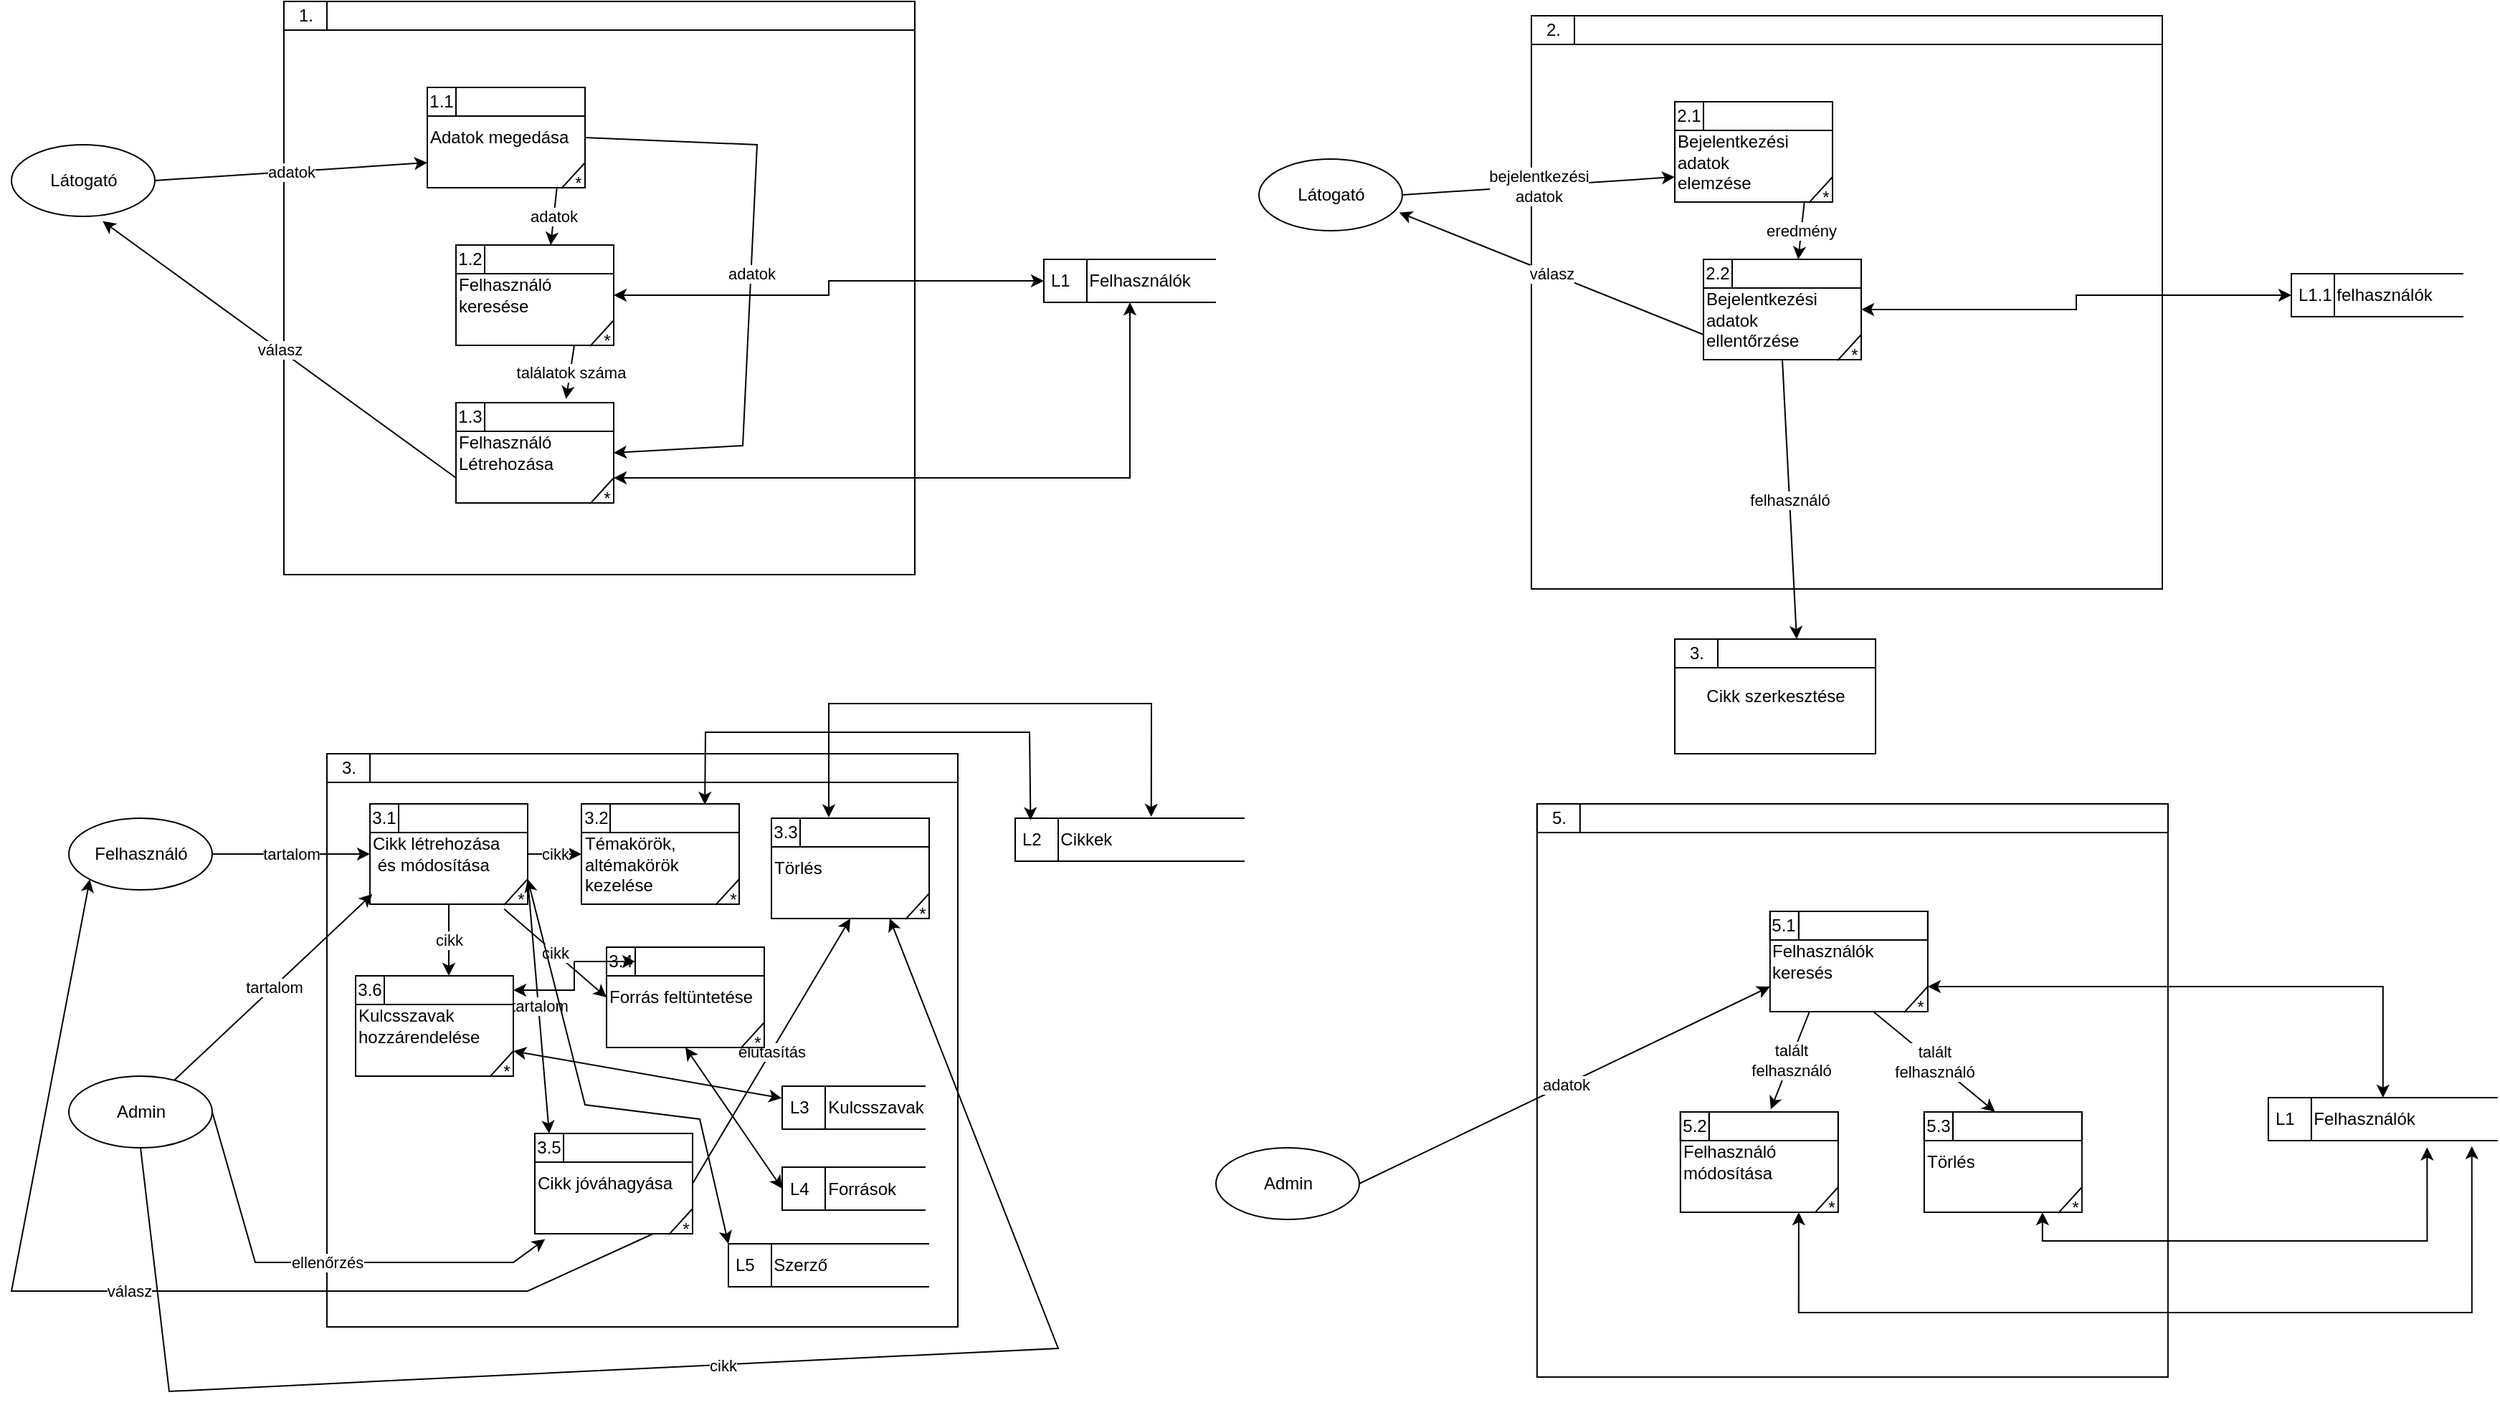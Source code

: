 <mxfile version="16.6.5" type="device"><diagram id="QvIJV4s3OUi4t8EYY81u" name="Page-1"><mxGraphModel dx="2595" dy="1203" grid="1" gridSize="10" guides="1" tooltips="1" connect="1" arrows="1" fold="1" page="1" pageScale="1" pageWidth="827" pageHeight="1169" math="0" shadow="0"><root><mxCell id="0"/><mxCell id="1" parent="0"/><mxCell id="l4qQaBtMWsfjOHZO5BI4-1" value="" style="group" vertex="1" connectable="0" parent="1"><mxGeometry x="210" y="60" width="440" height="400" as="geometry"/></mxCell><mxCell id="l4qQaBtMWsfjOHZO5BI4-2" value="" style="html=1;dashed=0;whitespace=wrap;rounded=0;sketch=0;strokeColor=#000000;align=left;" vertex="1" parent="l4qQaBtMWsfjOHZO5BI4-1"><mxGeometry width="440" height="400" as="geometry"/></mxCell><mxCell id="l4qQaBtMWsfjOHZO5BI4-3" value="1." style="text;html=1;resizable=0;autosize=1;align=center;verticalAlign=middle;points=[];fillColor=none;rounded=0;sketch=0;strokeColor=#000000;" vertex="1" parent="l4qQaBtMWsfjOHZO5BI4-1"><mxGeometry width="30" height="20" as="geometry"/></mxCell><mxCell id="l4qQaBtMWsfjOHZO5BI4-5" value="" style="rounded=0;whiteSpace=wrap;html=1;sketch=0;strokeColor=#000000;align=left;" vertex="1" parent="l4qQaBtMWsfjOHZO5BI4-1"><mxGeometry x="30" width="410" height="20" as="geometry"/></mxCell><mxCell id="l4qQaBtMWsfjOHZO5BI4-13" value="" style="group" vertex="1" connectable="0" parent="l4qQaBtMWsfjOHZO5BI4-1"><mxGeometry x="100" y="60" width="115" height="77" as="geometry"/></mxCell><mxCell id="l4qQaBtMWsfjOHZO5BI4-14" value="" style="whiteSpace=wrap;html=1;rounded=0;sketch=0;align=left;" vertex="1" parent="l4qQaBtMWsfjOHZO5BI4-13"><mxGeometry width="20" height="20" as="geometry"/></mxCell><mxCell id="l4qQaBtMWsfjOHZO5BI4-15" value="Adatok megedása" style="html=1;dashed=0;whitespace=wrap;rounded=0;sketch=0;align=left;" vertex="1" parent="l4qQaBtMWsfjOHZO5BI4-13"><mxGeometry width="110" height="70" as="geometry"/></mxCell><mxCell id="l4qQaBtMWsfjOHZO5BI4-16" value="1.1" style="text;html=1;fillColor=none;align=center;verticalAlign=middle;whiteSpace=wrap;rounded=0;sketch=0;strokeColor=#000000;" vertex="1" parent="l4qQaBtMWsfjOHZO5BI4-13"><mxGeometry width="20" height="20" as="geometry"/></mxCell><mxCell id="l4qQaBtMWsfjOHZO5BI4-17" value="&amp;nbsp; &amp;nbsp; &amp;nbsp; &amp;nbsp; &amp;nbsp; &amp;nbsp; &amp;nbsp; &amp;nbsp; &amp;nbsp; &amp;nbsp; &amp;nbsp;&amp;nbsp;" style="text;html=1;resizable=0;autosize=1;align=center;verticalAlign=middle;points=[];fillColor=none;rounded=0;sketch=0;strokeColor=#000000;" vertex="1" parent="l4qQaBtMWsfjOHZO5BI4-13"><mxGeometry x="20" width="90" height="20" as="geometry"/></mxCell><mxCell id="l4qQaBtMWsfjOHZO5BI4-18" value="" style="endArrow=none;html=1;entryX=1;entryY=0.75;entryDx=0;entryDy=0;exitX=0.85;exitY=1.008;exitDx=0;exitDy=0;exitPerimeter=0;rounded=0;" edge="1" parent="l4qQaBtMWsfjOHZO5BI4-13" source="l4qQaBtMWsfjOHZO5BI4-15" target="l4qQaBtMWsfjOHZO5BI4-15"><mxGeometry width="50" height="50" relative="1" as="geometry"><mxPoint x="-30" y="20" as="sourcePoint"/><mxPoint x="20" y="-30" as="targetPoint"/></mxGeometry></mxCell><mxCell id="l4qQaBtMWsfjOHZO5BI4-19" value="*" style="text;html=1;resizable=0;autosize=1;align=center;verticalAlign=middle;points=[];fillColor=none;strokeColor=none;rounded=0;sketch=0;" vertex="1" parent="l4qQaBtMWsfjOHZO5BI4-13"><mxGeometry x="95" y="57" width="20" height="20" as="geometry"/></mxCell><mxCell id="l4qQaBtMWsfjOHZO5BI4-28" value="" style="group" vertex="1" connectable="0" parent="l4qQaBtMWsfjOHZO5BI4-1"><mxGeometry x="120" y="280" width="115" height="77" as="geometry"/></mxCell><mxCell id="l4qQaBtMWsfjOHZO5BI4-29" value="" style="whiteSpace=wrap;html=1;rounded=0;sketch=0;align=left;" vertex="1" parent="l4qQaBtMWsfjOHZO5BI4-28"><mxGeometry width="20" height="20" as="geometry"/></mxCell><mxCell id="l4qQaBtMWsfjOHZO5BI4-30" value="Felhasználó&lt;br&gt;Létrehozása" style="html=1;dashed=0;whitespace=wrap;rounded=0;sketch=0;align=left;" vertex="1" parent="l4qQaBtMWsfjOHZO5BI4-28"><mxGeometry width="110" height="70" as="geometry"/></mxCell><mxCell id="l4qQaBtMWsfjOHZO5BI4-31" value="1.3" style="text;html=1;fillColor=none;align=center;verticalAlign=middle;whiteSpace=wrap;rounded=0;sketch=0;strokeColor=#000000;" vertex="1" parent="l4qQaBtMWsfjOHZO5BI4-28"><mxGeometry width="20" height="20" as="geometry"/></mxCell><mxCell id="l4qQaBtMWsfjOHZO5BI4-32" value="&amp;nbsp; &amp;nbsp; &amp;nbsp; &amp;nbsp; &amp;nbsp; &amp;nbsp; &amp;nbsp; &amp;nbsp; &amp;nbsp; &amp;nbsp; &amp;nbsp;&amp;nbsp;" style="text;html=1;resizable=0;autosize=1;align=center;verticalAlign=middle;points=[];fillColor=none;rounded=0;sketch=0;strokeColor=#000000;" vertex="1" parent="l4qQaBtMWsfjOHZO5BI4-28"><mxGeometry x="20" width="90" height="20" as="geometry"/></mxCell><mxCell id="l4qQaBtMWsfjOHZO5BI4-33" value="" style="endArrow=none;html=1;entryX=1;entryY=0.75;entryDx=0;entryDy=0;exitX=0.85;exitY=1.008;exitDx=0;exitDy=0;exitPerimeter=0;rounded=0;" edge="1" parent="l4qQaBtMWsfjOHZO5BI4-28" source="l4qQaBtMWsfjOHZO5BI4-30" target="l4qQaBtMWsfjOHZO5BI4-30"><mxGeometry width="50" height="50" relative="1" as="geometry"><mxPoint x="-30" y="20" as="sourcePoint"/><mxPoint x="20" y="-30" as="targetPoint"/></mxGeometry></mxCell><mxCell id="l4qQaBtMWsfjOHZO5BI4-34" value="*" style="text;html=1;resizable=0;autosize=1;align=center;verticalAlign=middle;points=[];fillColor=none;strokeColor=none;rounded=0;sketch=0;" vertex="1" parent="l4qQaBtMWsfjOHZO5BI4-28"><mxGeometry x="95" y="57" width="20" height="20" as="geometry"/></mxCell><mxCell id="l4qQaBtMWsfjOHZO5BI4-21" value="" style="group" vertex="1" connectable="0" parent="l4qQaBtMWsfjOHZO5BI4-1"><mxGeometry x="120" y="170" width="115" height="77" as="geometry"/></mxCell><mxCell id="l4qQaBtMWsfjOHZO5BI4-22" value="" style="whiteSpace=wrap;html=1;rounded=0;sketch=0;align=left;" vertex="1" parent="l4qQaBtMWsfjOHZO5BI4-21"><mxGeometry width="20" height="20" as="geometry"/></mxCell><mxCell id="l4qQaBtMWsfjOHZO5BI4-23" value="Felhasználó &lt;br&gt;keresése" style="html=1;dashed=0;whitespace=wrap;rounded=0;sketch=0;align=left;" vertex="1" parent="l4qQaBtMWsfjOHZO5BI4-21"><mxGeometry width="110" height="70" as="geometry"/></mxCell><mxCell id="l4qQaBtMWsfjOHZO5BI4-24" value="1.2" style="text;html=1;fillColor=none;align=center;verticalAlign=middle;whiteSpace=wrap;rounded=0;sketch=0;strokeColor=#000000;" vertex="1" parent="l4qQaBtMWsfjOHZO5BI4-21"><mxGeometry width="20" height="20" as="geometry"/></mxCell><mxCell id="l4qQaBtMWsfjOHZO5BI4-25" value="&amp;nbsp; &amp;nbsp; &amp;nbsp; &amp;nbsp; &amp;nbsp; &amp;nbsp; &amp;nbsp; &amp;nbsp; &amp;nbsp; &amp;nbsp; &amp;nbsp;&amp;nbsp;" style="text;html=1;resizable=0;autosize=1;align=center;verticalAlign=middle;points=[];fillColor=none;rounded=0;sketch=0;strokeColor=#000000;" vertex="1" parent="l4qQaBtMWsfjOHZO5BI4-21"><mxGeometry x="20" width="90" height="20" as="geometry"/></mxCell><mxCell id="l4qQaBtMWsfjOHZO5BI4-26" value="" style="endArrow=none;html=1;entryX=1;entryY=0.75;entryDx=0;entryDy=0;exitX=0.85;exitY=1.008;exitDx=0;exitDy=0;exitPerimeter=0;rounded=0;" edge="1" parent="l4qQaBtMWsfjOHZO5BI4-21" source="l4qQaBtMWsfjOHZO5BI4-23" target="l4qQaBtMWsfjOHZO5BI4-23"><mxGeometry width="50" height="50" relative="1" as="geometry"><mxPoint x="-30" y="20" as="sourcePoint"/><mxPoint x="20" y="-30" as="targetPoint"/></mxGeometry></mxCell><mxCell id="l4qQaBtMWsfjOHZO5BI4-27" value="*" style="text;html=1;resizable=0;autosize=1;align=center;verticalAlign=middle;points=[];fillColor=none;strokeColor=none;rounded=0;sketch=0;" vertex="1" parent="l4qQaBtMWsfjOHZO5BI4-21"><mxGeometry x="95" y="57" width="20" height="20" as="geometry"/></mxCell><mxCell id="l4qQaBtMWsfjOHZO5BI4-37" value="" style="endArrow=classic;html=1;rounded=0;exitX=0.822;exitY=0.991;exitDx=0;exitDy=0;exitPerimeter=0;" edge="1" parent="l4qQaBtMWsfjOHZO5BI4-1" source="l4qQaBtMWsfjOHZO5BI4-15" target="l4qQaBtMWsfjOHZO5BI4-25"><mxGeometry relative="1" as="geometry"><mxPoint x="150" y="180" as="sourcePoint"/><mxPoint x="250" y="180" as="targetPoint"/></mxGeometry></mxCell><mxCell id="l4qQaBtMWsfjOHZO5BI4-38" value="adatok" style="edgeLabel;resizable=0;html=1;align=center;verticalAlign=middle;" connectable="0" vertex="1" parent="l4qQaBtMWsfjOHZO5BI4-37"><mxGeometry relative="1" as="geometry"/></mxCell><mxCell id="l4qQaBtMWsfjOHZO5BI4-39" value="" style="endArrow=classic;html=1;rounded=0;entryX=0.631;entryY=-0.13;entryDx=0;entryDy=0;entryPerimeter=0;exitX=0.75;exitY=1;exitDx=0;exitDy=0;" edge="1" parent="l4qQaBtMWsfjOHZO5BI4-1" source="l4qQaBtMWsfjOHZO5BI4-23" target="l4qQaBtMWsfjOHZO5BI4-32"><mxGeometry relative="1" as="geometry"><mxPoint x="197" y="250" as="sourcePoint"/><mxPoint x="196.071" y="180" as="targetPoint"/></mxGeometry></mxCell><mxCell id="l4qQaBtMWsfjOHZO5BI4-40" value="találatok száma" style="edgeLabel;resizable=0;html=1;align=center;verticalAlign=middle;" connectable="0" vertex="1" parent="l4qQaBtMWsfjOHZO5BI4-39"><mxGeometry relative="1" as="geometry"/></mxCell><mxCell id="l4qQaBtMWsfjOHZO5BI4-41" value="" style="endArrow=classic;html=1;rounded=0;exitX=1;exitY=0.5;exitDx=0;exitDy=0;entryX=1;entryY=0.5;entryDx=0;entryDy=0;" edge="1" parent="l4qQaBtMWsfjOHZO5BI4-1" source="l4qQaBtMWsfjOHZO5BI4-15" target="l4qQaBtMWsfjOHZO5BI4-30"><mxGeometry relative="1" as="geometry"><mxPoint x="210.42" y="149.37" as="sourcePoint"/><mxPoint x="206.071" y="190" as="targetPoint"/><Array as="points"><mxPoint x="330" y="100"/><mxPoint x="320" y="310"/></Array></mxGeometry></mxCell><mxCell id="l4qQaBtMWsfjOHZO5BI4-42" value="adatok" style="edgeLabel;resizable=0;html=1;align=center;verticalAlign=middle;" connectable="0" vertex="1" parent="l4qQaBtMWsfjOHZO5BI4-41"><mxGeometry relative="1" as="geometry"/></mxCell><mxCell id="l4qQaBtMWsfjOHZO5BI4-45" value="Látogató" style="shape=ellipse;html=1;dashed=0;whitespace=wrap;perimeter=ellipsePerimeter;" vertex="1" parent="1"><mxGeometry x="20" y="160" width="100" height="50" as="geometry"/></mxCell><mxCell id="l4qQaBtMWsfjOHZO5BI4-46" value="" style="endArrow=classic;html=1;rounded=0;exitX=1;exitY=0.5;exitDx=0;exitDy=0;entryX=0;entryY=0.75;entryDx=0;entryDy=0;" edge="1" parent="1" source="l4qQaBtMWsfjOHZO5BI4-45" target="l4qQaBtMWsfjOHZO5BI4-15"><mxGeometry relative="1" as="geometry"><mxPoint x="360" y="240" as="sourcePoint"/><mxPoint x="460" y="240" as="targetPoint"/></mxGeometry></mxCell><mxCell id="l4qQaBtMWsfjOHZO5BI4-47" value="adatok" style="edgeLabel;resizable=0;html=1;align=center;verticalAlign=middle;" connectable="0" vertex="1" parent="l4qQaBtMWsfjOHZO5BI4-46"><mxGeometry relative="1" as="geometry"/></mxCell><mxCell id="l4qQaBtMWsfjOHZO5BI4-48" value="" style="endArrow=classic;html=1;rounded=0;exitX=0;exitY=0.75;exitDx=0;exitDy=0;entryX=0.636;entryY=1.068;entryDx=0;entryDy=0;entryPerimeter=0;" edge="1" parent="1" source="l4qQaBtMWsfjOHZO5BI4-30" target="l4qQaBtMWsfjOHZO5BI4-45"><mxGeometry relative="1" as="geometry"><mxPoint x="130" y="195" as="sourcePoint"/><mxPoint x="320" y="182.5" as="targetPoint"/></mxGeometry></mxCell><mxCell id="l4qQaBtMWsfjOHZO5BI4-49" value="válasz" style="edgeLabel;resizable=0;html=1;align=center;verticalAlign=middle;" connectable="0" vertex="1" parent="l4qQaBtMWsfjOHZO5BI4-48"><mxGeometry relative="1" as="geometry"/></mxCell><mxCell id="l4qQaBtMWsfjOHZO5BI4-50" value="L1&lt;span style=&quot;white-space: pre&quot;&gt;&#9;&lt;/span&gt;Felhasználók" style="html=1;dashed=0;whitespace=wrap;shape=mxgraph.dfd.dataStoreID;align=left;spacingLeft=3;points=[[0,0],[0.5,0],[1,0],[0,0.5],[1,0.5],[0,1],[0.5,1],[1,1]];" vertex="1" parent="1"><mxGeometry x="740" y="240" width="120" height="30" as="geometry"/></mxCell><mxCell id="l4qQaBtMWsfjOHZO5BI4-53" style="edgeStyle=orthogonalEdgeStyle;rounded=0;orthogonalLoop=1;jettySize=auto;html=1;exitX=1;exitY=0.5;exitDx=0;exitDy=0;entryX=0;entryY=0.5;entryDx=0;entryDy=0;startArrow=classic;startFill=1;" edge="1" parent="1" source="l4qQaBtMWsfjOHZO5BI4-23" target="l4qQaBtMWsfjOHZO5BI4-50"><mxGeometry relative="1" as="geometry"/></mxCell><mxCell id="l4qQaBtMWsfjOHZO5BI4-54" style="edgeStyle=orthogonalEdgeStyle;rounded=0;orthogonalLoop=1;jettySize=auto;html=1;exitX=1;exitY=0.75;exitDx=0;exitDy=0;entryX=0.5;entryY=1;entryDx=0;entryDy=0;startArrow=classic;startFill=1;" edge="1" parent="1" source="l4qQaBtMWsfjOHZO5BI4-30" target="l4qQaBtMWsfjOHZO5BI4-50"><mxGeometry relative="1" as="geometry"/></mxCell><mxCell id="l4qQaBtMWsfjOHZO5BI4-55" value="" style="group" vertex="1" connectable="0" parent="1"><mxGeometry x="1080" y="70" width="440" height="400" as="geometry"/></mxCell><mxCell id="l4qQaBtMWsfjOHZO5BI4-56" value="" style="html=1;dashed=0;whitespace=wrap;rounded=0;sketch=0;strokeColor=#000000;align=left;" vertex="1" parent="l4qQaBtMWsfjOHZO5BI4-55"><mxGeometry width="440" height="400" as="geometry"/></mxCell><mxCell id="l4qQaBtMWsfjOHZO5BI4-57" value="2." style="text;html=1;resizable=0;autosize=1;align=center;verticalAlign=middle;points=[];fillColor=none;rounded=0;sketch=0;strokeColor=#000000;" vertex="1" parent="l4qQaBtMWsfjOHZO5BI4-55"><mxGeometry width="30" height="20" as="geometry"/></mxCell><mxCell id="l4qQaBtMWsfjOHZO5BI4-58" value="" style="rounded=0;whiteSpace=wrap;html=1;sketch=0;strokeColor=#000000;align=left;" vertex="1" parent="l4qQaBtMWsfjOHZO5BI4-55"><mxGeometry x="30" width="410" height="20" as="geometry"/></mxCell><mxCell id="l4qQaBtMWsfjOHZO5BI4-59" value="" style="group" vertex="1" connectable="0" parent="l4qQaBtMWsfjOHZO5BI4-55"><mxGeometry x="100" y="60" width="115" height="77" as="geometry"/></mxCell><mxCell id="l4qQaBtMWsfjOHZO5BI4-60" value="" style="whiteSpace=wrap;html=1;rounded=0;sketch=0;align=left;" vertex="1" parent="l4qQaBtMWsfjOHZO5BI4-59"><mxGeometry width="20" height="20" as="geometry"/></mxCell><mxCell id="l4qQaBtMWsfjOHZO5BI4-61" value="&lt;br&gt;Bejelentkezési&lt;br&gt;adatok&lt;br&gt;elemzése" style="html=1;dashed=0;whitespace=wrap;rounded=0;sketch=0;align=left;" vertex="1" parent="l4qQaBtMWsfjOHZO5BI4-59"><mxGeometry width="110" height="70" as="geometry"/></mxCell><mxCell id="l4qQaBtMWsfjOHZO5BI4-62" value="2.1" style="text;html=1;fillColor=none;align=center;verticalAlign=middle;whiteSpace=wrap;rounded=0;sketch=0;strokeColor=#000000;" vertex="1" parent="l4qQaBtMWsfjOHZO5BI4-59"><mxGeometry width="20" height="20" as="geometry"/></mxCell><mxCell id="l4qQaBtMWsfjOHZO5BI4-63" value="&amp;nbsp; &amp;nbsp; &amp;nbsp; &amp;nbsp; &amp;nbsp; &amp;nbsp; &amp;nbsp; &amp;nbsp; &amp;nbsp; &amp;nbsp; &amp;nbsp;&amp;nbsp;" style="text;html=1;resizable=0;autosize=1;align=center;verticalAlign=middle;points=[];fillColor=none;rounded=0;sketch=0;strokeColor=#000000;" vertex="1" parent="l4qQaBtMWsfjOHZO5BI4-59"><mxGeometry x="20" width="90" height="20" as="geometry"/></mxCell><mxCell id="l4qQaBtMWsfjOHZO5BI4-64" value="" style="endArrow=none;html=1;entryX=1;entryY=0.75;entryDx=0;entryDy=0;exitX=0.85;exitY=1.008;exitDx=0;exitDy=0;exitPerimeter=0;rounded=0;" edge="1" parent="l4qQaBtMWsfjOHZO5BI4-59" source="l4qQaBtMWsfjOHZO5BI4-61" target="l4qQaBtMWsfjOHZO5BI4-61"><mxGeometry width="50" height="50" relative="1" as="geometry"><mxPoint x="-30" y="20" as="sourcePoint"/><mxPoint x="20" y="-30" as="targetPoint"/></mxGeometry></mxCell><mxCell id="l4qQaBtMWsfjOHZO5BI4-65" value="*" style="text;html=1;resizable=0;autosize=1;align=center;verticalAlign=middle;points=[];fillColor=none;strokeColor=none;rounded=0;sketch=0;" vertex="1" parent="l4qQaBtMWsfjOHZO5BI4-59"><mxGeometry x="95" y="57" width="20" height="20" as="geometry"/></mxCell><mxCell id="l4qQaBtMWsfjOHZO5BI4-73" value="" style="group" vertex="1" connectable="0" parent="l4qQaBtMWsfjOHZO5BI4-55"><mxGeometry x="120" y="170" width="115" height="77" as="geometry"/></mxCell><mxCell id="l4qQaBtMWsfjOHZO5BI4-74" value="" style="whiteSpace=wrap;html=1;rounded=0;sketch=0;align=left;" vertex="1" parent="l4qQaBtMWsfjOHZO5BI4-73"><mxGeometry width="20" height="20" as="geometry"/></mxCell><mxCell id="l4qQaBtMWsfjOHZO5BI4-75" value="&lt;br&gt;Bejelentkezési&lt;br&gt;adatok&lt;br&gt;ellentőrzése" style="html=1;dashed=0;whitespace=wrap;rounded=0;sketch=0;align=left;" vertex="1" parent="l4qQaBtMWsfjOHZO5BI4-73"><mxGeometry width="110" height="70" as="geometry"/></mxCell><mxCell id="l4qQaBtMWsfjOHZO5BI4-76" value="2.2" style="text;html=1;fillColor=none;align=center;verticalAlign=middle;whiteSpace=wrap;rounded=0;sketch=0;strokeColor=#000000;" vertex="1" parent="l4qQaBtMWsfjOHZO5BI4-73"><mxGeometry width="20" height="20" as="geometry"/></mxCell><mxCell id="l4qQaBtMWsfjOHZO5BI4-77" value="&amp;nbsp; &amp;nbsp; &amp;nbsp; &amp;nbsp; &amp;nbsp; &amp;nbsp; &amp;nbsp; &amp;nbsp; &amp;nbsp; &amp;nbsp; &amp;nbsp;&amp;nbsp;" style="text;html=1;resizable=0;autosize=1;align=center;verticalAlign=middle;points=[];fillColor=none;rounded=0;sketch=0;strokeColor=#000000;" vertex="1" parent="l4qQaBtMWsfjOHZO5BI4-73"><mxGeometry x="20" width="90" height="20" as="geometry"/></mxCell><mxCell id="l4qQaBtMWsfjOHZO5BI4-78" value="" style="endArrow=none;html=1;entryX=1;entryY=0.75;entryDx=0;entryDy=0;exitX=0.85;exitY=1.008;exitDx=0;exitDy=0;exitPerimeter=0;rounded=0;" edge="1" parent="l4qQaBtMWsfjOHZO5BI4-73" source="l4qQaBtMWsfjOHZO5BI4-75" target="l4qQaBtMWsfjOHZO5BI4-75"><mxGeometry width="50" height="50" relative="1" as="geometry"><mxPoint x="-30" y="20" as="sourcePoint"/><mxPoint x="20" y="-30" as="targetPoint"/></mxGeometry></mxCell><mxCell id="l4qQaBtMWsfjOHZO5BI4-79" value="*" style="text;html=1;resizable=0;autosize=1;align=center;verticalAlign=middle;points=[];fillColor=none;strokeColor=none;rounded=0;sketch=0;" vertex="1" parent="l4qQaBtMWsfjOHZO5BI4-73"><mxGeometry x="95" y="57" width="20" height="20" as="geometry"/></mxCell><mxCell id="l4qQaBtMWsfjOHZO5BI4-80" value="" style="endArrow=classic;html=1;rounded=0;exitX=0.822;exitY=0.991;exitDx=0;exitDy=0;exitPerimeter=0;" edge="1" parent="l4qQaBtMWsfjOHZO5BI4-55" source="l4qQaBtMWsfjOHZO5BI4-61" target="l4qQaBtMWsfjOHZO5BI4-77"><mxGeometry relative="1" as="geometry"><mxPoint x="150" y="180" as="sourcePoint"/><mxPoint x="250" y="180" as="targetPoint"/></mxGeometry></mxCell><mxCell id="l4qQaBtMWsfjOHZO5BI4-81" value="eredmény" style="edgeLabel;resizable=0;html=1;align=center;verticalAlign=middle;" connectable="0" vertex="1" parent="l4qQaBtMWsfjOHZO5BI4-80"><mxGeometry relative="1" as="geometry"/></mxCell><mxCell id="l4qQaBtMWsfjOHZO5BI4-86" value="Látogató" style="shape=ellipse;html=1;dashed=0;whitespace=wrap;perimeter=ellipsePerimeter;" vertex="1" parent="1"><mxGeometry x="890" y="170" width="100" height="50" as="geometry"/></mxCell><mxCell id="l4qQaBtMWsfjOHZO5BI4-87" value="" style="endArrow=classic;html=1;rounded=0;exitX=1;exitY=0.5;exitDx=0;exitDy=0;entryX=0;entryY=0.75;entryDx=0;entryDy=0;" edge="1" parent="1" source="l4qQaBtMWsfjOHZO5BI4-86" target="l4qQaBtMWsfjOHZO5BI4-61"><mxGeometry relative="1" as="geometry"><mxPoint x="1230" y="250" as="sourcePoint"/><mxPoint x="1330" y="250" as="targetPoint"/></mxGeometry></mxCell><mxCell id="l4qQaBtMWsfjOHZO5BI4-88" value="bejelentkezési &lt;br&gt;adatok" style="edgeLabel;resizable=0;html=1;align=center;verticalAlign=middle;" connectable="0" vertex="1" parent="l4qQaBtMWsfjOHZO5BI4-87"><mxGeometry relative="1" as="geometry"/></mxCell><mxCell id="l4qQaBtMWsfjOHZO5BI4-91" value="L1.1&lt;span style=&quot;white-space: pre&quot;&gt;&#9;&lt;/span&gt;felhasználók" style="html=1;dashed=0;whitespace=wrap;shape=mxgraph.dfd.dataStoreID;align=left;spacingLeft=3;points=[[0,0],[0.5,0],[1,0],[0,0.5],[1,0.5],[0,1],[0.5,1],[1,1]];" vertex="1" parent="1"><mxGeometry x="1610" y="250" width="120" height="30" as="geometry"/></mxCell><mxCell id="l4qQaBtMWsfjOHZO5BI4-92" style="edgeStyle=orthogonalEdgeStyle;rounded=0;orthogonalLoop=1;jettySize=auto;html=1;exitX=1;exitY=0.5;exitDx=0;exitDy=0;entryX=0;entryY=0.5;entryDx=0;entryDy=0;startArrow=classic;startFill=1;" edge="1" parent="1" source="l4qQaBtMWsfjOHZO5BI4-75" target="l4qQaBtMWsfjOHZO5BI4-91"><mxGeometry relative="1" as="geometry"/></mxCell><mxCell id="l4qQaBtMWsfjOHZO5BI4-94" value="" style="endArrow=none;html=1;rounded=0;exitX=0.978;exitY=0.746;exitDx=0;exitDy=0;entryX=0;entryY=0.75;entryDx=0;entryDy=0;exitPerimeter=0;startArrow=classic;startFill=1;endFill=0;" edge="1" parent="1" source="l4qQaBtMWsfjOHZO5BI4-86" target="l4qQaBtMWsfjOHZO5BI4-75"><mxGeometry relative="1" as="geometry"><mxPoint x="1000" y="205" as="sourcePoint"/><mxPoint x="1190" y="192.5" as="targetPoint"/></mxGeometry></mxCell><mxCell id="l4qQaBtMWsfjOHZO5BI4-95" value="válasz" style="edgeLabel;resizable=0;html=1;align=center;verticalAlign=middle;" connectable="0" vertex="1" parent="l4qQaBtMWsfjOHZO5BI4-94"><mxGeometry relative="1" as="geometry"/></mxCell><mxCell id="l4qQaBtMWsfjOHZO5BI4-98" value="" style="group" vertex="1" connectable="0" parent="1"><mxGeometry x="1180" y="505" width="140" height="80" as="geometry"/></mxCell><mxCell id="l4qQaBtMWsfjOHZO5BI4-99" value="" style="html=1;dashed=0;whitespace=wrap;rounded=0;sketch=0;strokeColor=#000000;align=left;" vertex="1" parent="l4qQaBtMWsfjOHZO5BI4-98"><mxGeometry width="140" height="80" as="geometry"/></mxCell><mxCell id="l4qQaBtMWsfjOHZO5BI4-100" value="3." style="text;html=1;resizable=0;autosize=1;align=center;verticalAlign=middle;points=[];fillColor=none;rounded=0;sketch=0;strokeColor=#000000;" vertex="1" parent="l4qQaBtMWsfjOHZO5BI4-98"><mxGeometry width="30" height="20" as="geometry"/></mxCell><mxCell id="l4qQaBtMWsfjOHZO5BI4-101" value="Cikk szerkesztése" style="text;html=1;resizable=0;autosize=1;align=center;verticalAlign=middle;points=[];fillColor=none;strokeColor=none;rounded=0;sketch=0;" vertex="1" parent="l4qQaBtMWsfjOHZO5BI4-98"><mxGeometry x="15" y="30" width="110" height="20" as="geometry"/></mxCell><mxCell id="l4qQaBtMWsfjOHZO5BI4-102" value="" style="rounded=0;whiteSpace=wrap;html=1;sketch=0;strokeColor=#000000;align=left;" vertex="1" parent="l4qQaBtMWsfjOHZO5BI4-98"><mxGeometry x="30.0" width="110" height="20" as="geometry"/></mxCell><mxCell id="l4qQaBtMWsfjOHZO5BI4-103" value="" style="endArrow=classic;html=1;rounded=0;exitX=0.5;exitY=1;exitDx=0;exitDy=0;entryX=0.5;entryY=0;entryDx=0;entryDy=0;" edge="1" parent="1" source="l4qQaBtMWsfjOHZO5BI4-75" target="l4qQaBtMWsfjOHZO5BI4-102"><mxGeometry relative="1" as="geometry"><mxPoint x="1290" y="410" as="sourcePoint"/><mxPoint x="1390" y="410" as="targetPoint"/></mxGeometry></mxCell><mxCell id="l4qQaBtMWsfjOHZO5BI4-104" value="felhasználó" style="edgeLabel;resizable=0;html=1;align=center;verticalAlign=middle;" connectable="0" vertex="1" parent="l4qQaBtMWsfjOHZO5BI4-103"><mxGeometry relative="1" as="geometry"/></mxCell><mxCell id="l4qQaBtMWsfjOHZO5BI4-110" value="" style="group" vertex="1" connectable="0" parent="1"><mxGeometry x="240" y="585" width="440" height="400" as="geometry"/></mxCell><mxCell id="l4qQaBtMWsfjOHZO5BI4-111" value="" style="html=1;dashed=0;whitespace=wrap;rounded=0;sketch=0;strokeColor=#000000;align=left;" vertex="1" parent="l4qQaBtMWsfjOHZO5BI4-110"><mxGeometry width="440" height="400" as="geometry"/></mxCell><mxCell id="l4qQaBtMWsfjOHZO5BI4-112" value="3." style="text;html=1;resizable=0;autosize=1;align=center;verticalAlign=middle;points=[];fillColor=none;rounded=0;sketch=0;strokeColor=#000000;" vertex="1" parent="l4qQaBtMWsfjOHZO5BI4-110"><mxGeometry width="30" height="20" as="geometry"/></mxCell><mxCell id="l4qQaBtMWsfjOHZO5BI4-113" value="" style="rounded=0;whiteSpace=wrap;html=1;sketch=0;strokeColor=#000000;align=left;" vertex="1" parent="l4qQaBtMWsfjOHZO5BI4-110"><mxGeometry x="30" width="410" height="20" as="geometry"/></mxCell><mxCell id="l4qQaBtMWsfjOHZO5BI4-114" value="" style="group" vertex="1" connectable="0" parent="l4qQaBtMWsfjOHZO5BI4-110"><mxGeometry x="30" y="35" width="115" height="77" as="geometry"/></mxCell><mxCell id="l4qQaBtMWsfjOHZO5BI4-115" value="" style="whiteSpace=wrap;html=1;rounded=0;sketch=0;align=left;" vertex="1" parent="l4qQaBtMWsfjOHZO5BI4-114"><mxGeometry width="20" height="20" as="geometry"/></mxCell><mxCell id="l4qQaBtMWsfjOHZO5BI4-116" value="Cikk létrehozása&lt;br&gt;&amp;nbsp;és módosítása" style="html=1;dashed=0;whitespace=wrap;rounded=0;sketch=0;align=left;" vertex="1" parent="l4qQaBtMWsfjOHZO5BI4-114"><mxGeometry width="110" height="70" as="geometry"/></mxCell><mxCell id="l4qQaBtMWsfjOHZO5BI4-117" value="3.1" style="text;html=1;fillColor=none;align=center;verticalAlign=middle;whiteSpace=wrap;rounded=0;sketch=0;strokeColor=#000000;" vertex="1" parent="l4qQaBtMWsfjOHZO5BI4-114"><mxGeometry width="20" height="20" as="geometry"/></mxCell><mxCell id="l4qQaBtMWsfjOHZO5BI4-118" value="&amp;nbsp; &amp;nbsp; &amp;nbsp; &amp;nbsp; &amp;nbsp; &amp;nbsp; &amp;nbsp; &amp;nbsp; &amp;nbsp; &amp;nbsp; &amp;nbsp;&amp;nbsp;" style="text;html=1;resizable=0;autosize=1;align=center;verticalAlign=middle;points=[];fillColor=none;rounded=0;sketch=0;strokeColor=#000000;" vertex="1" parent="l4qQaBtMWsfjOHZO5BI4-114"><mxGeometry x="20" width="90" height="20" as="geometry"/></mxCell><mxCell id="l4qQaBtMWsfjOHZO5BI4-119" value="" style="endArrow=none;html=1;entryX=1;entryY=0.75;entryDx=0;entryDy=0;exitX=0.85;exitY=1.008;exitDx=0;exitDy=0;exitPerimeter=0;rounded=0;" edge="1" parent="l4qQaBtMWsfjOHZO5BI4-114" source="l4qQaBtMWsfjOHZO5BI4-116" target="l4qQaBtMWsfjOHZO5BI4-116"><mxGeometry width="50" height="50" relative="1" as="geometry"><mxPoint x="-30" y="20" as="sourcePoint"/><mxPoint x="20" y="-30" as="targetPoint"/></mxGeometry></mxCell><mxCell id="l4qQaBtMWsfjOHZO5BI4-120" value="*" style="text;html=1;resizable=0;autosize=1;align=center;verticalAlign=middle;points=[];fillColor=none;strokeColor=none;rounded=0;sketch=0;" vertex="1" parent="l4qQaBtMWsfjOHZO5BI4-114"><mxGeometry x="95" y="57" width="20" height="20" as="geometry"/></mxCell><mxCell id="l4qQaBtMWsfjOHZO5BI4-170" value="" style="group" vertex="1" connectable="0" parent="l4qQaBtMWsfjOHZO5BI4-110"><mxGeometry x="145" y="265" width="115" height="77" as="geometry"/></mxCell><mxCell id="l4qQaBtMWsfjOHZO5BI4-171" value="" style="whiteSpace=wrap;html=1;rounded=0;sketch=0;align=left;" vertex="1" parent="l4qQaBtMWsfjOHZO5BI4-170"><mxGeometry width="20" height="20" as="geometry"/></mxCell><mxCell id="l4qQaBtMWsfjOHZO5BI4-172" value="Cikk jóváhagyása" style="html=1;dashed=0;whitespace=wrap;rounded=0;sketch=0;align=left;" vertex="1" parent="l4qQaBtMWsfjOHZO5BI4-170"><mxGeometry width="110" height="70" as="geometry"/></mxCell><mxCell id="l4qQaBtMWsfjOHZO5BI4-173" value="3.5" style="text;html=1;fillColor=none;align=center;verticalAlign=middle;whiteSpace=wrap;rounded=0;sketch=0;strokeColor=#000000;" vertex="1" parent="l4qQaBtMWsfjOHZO5BI4-170"><mxGeometry width="20" height="20" as="geometry"/></mxCell><mxCell id="l4qQaBtMWsfjOHZO5BI4-174" value="&amp;nbsp; &amp;nbsp; &amp;nbsp; &amp;nbsp; &amp;nbsp; &amp;nbsp; &amp;nbsp; &amp;nbsp; &amp;nbsp; &amp;nbsp; &amp;nbsp;&amp;nbsp;" style="text;html=1;resizable=0;autosize=1;align=center;verticalAlign=middle;points=[];fillColor=none;rounded=0;sketch=0;strokeColor=#000000;" vertex="1" parent="l4qQaBtMWsfjOHZO5BI4-170"><mxGeometry x="20" width="90" height="20" as="geometry"/></mxCell><mxCell id="l4qQaBtMWsfjOHZO5BI4-175" value="" style="endArrow=none;html=1;entryX=1;entryY=0.75;entryDx=0;entryDy=0;exitX=0.85;exitY=1.008;exitDx=0;exitDy=0;exitPerimeter=0;rounded=0;" edge="1" parent="l4qQaBtMWsfjOHZO5BI4-170" source="l4qQaBtMWsfjOHZO5BI4-172" target="l4qQaBtMWsfjOHZO5BI4-172"><mxGeometry width="50" height="50" relative="1" as="geometry"><mxPoint x="-30" y="20" as="sourcePoint"/><mxPoint x="20" y="-30" as="targetPoint"/></mxGeometry></mxCell><mxCell id="l4qQaBtMWsfjOHZO5BI4-176" value="*" style="text;html=1;resizable=0;autosize=1;align=center;verticalAlign=middle;points=[];fillColor=none;strokeColor=none;rounded=0;sketch=0;" vertex="1" parent="l4qQaBtMWsfjOHZO5BI4-170"><mxGeometry x="95" y="57" width="20" height="20" as="geometry"/></mxCell><mxCell id="l4qQaBtMWsfjOHZO5BI4-187" value="L3&lt;span style=&quot;white-space: pre&quot;&gt;&#9;&lt;/span&gt;Kulcsszavak" style="html=1;dashed=0;whitespace=wrap;shape=mxgraph.dfd.dataStoreID;align=left;spacingLeft=3;points=[[0,0],[0.5,0],[1,0],[0,0.5],[1,0.5],[0,1],[0.5,1],[1,1]];" vertex="1" parent="l4qQaBtMWsfjOHZO5BI4-110"><mxGeometry x="317.5" y="232" width="100" height="30" as="geometry"/></mxCell><mxCell id="l4qQaBtMWsfjOHZO5BI4-188" value="L4&lt;span style=&quot;white-space: pre&quot;&gt;&#9;&lt;/span&gt;Források" style="html=1;dashed=0;whitespace=wrap;shape=mxgraph.dfd.dataStoreID;align=left;spacingLeft=3;points=[[0,0],[0.5,0],[1,0],[0,0.5],[1,0.5],[0,1],[0.5,1],[1,1]];" vertex="1" parent="l4qQaBtMWsfjOHZO5BI4-110"><mxGeometry x="317.5" y="288.5" width="100" height="30" as="geometry"/></mxCell><mxCell id="l4qQaBtMWsfjOHZO5BI4-205" value="" style="endArrow=classic;html=1;rounded=0;entryX=0.5;entryY=0;entryDx=0;entryDy=0;exitX=1;exitY=0.75;exitDx=0;exitDy=0;" edge="1" parent="l4qQaBtMWsfjOHZO5BI4-110" source="l4qQaBtMWsfjOHZO5BI4-116" target="l4qQaBtMWsfjOHZO5BI4-173"><mxGeometry relative="1" as="geometry"><mxPoint x="-96.599" y="237.907" as="sourcePoint"/><mxPoint x="41.65" y="108" as="targetPoint"/></mxGeometry></mxCell><mxCell id="l4qQaBtMWsfjOHZO5BI4-206" value="tartalom" style="edgeLabel;resizable=0;html=1;align=center;verticalAlign=middle;" connectable="0" vertex="1" parent="l4qQaBtMWsfjOHZO5BI4-205"><mxGeometry relative="1" as="geometry"/></mxCell><mxCell id="l4qQaBtMWsfjOHZO5BI4-177" value="" style="group;rotation=90;" vertex="1" connectable="0" parent="l4qQaBtMWsfjOHZO5BI4-110"><mxGeometry x="20" y="155" width="115" height="77" as="geometry"/></mxCell><mxCell id="l4qQaBtMWsfjOHZO5BI4-178" value="" style="whiteSpace=wrap;html=1;rounded=0;sketch=0;align=left;" vertex="1" parent="l4qQaBtMWsfjOHZO5BI4-177"><mxGeometry width="20" height="20" as="geometry"/></mxCell><mxCell id="l4qQaBtMWsfjOHZO5BI4-179" value="Kulcsszavak&lt;br&gt;hozzárendelése" style="html=1;dashed=0;whitespace=wrap;rounded=0;sketch=0;align=left;" vertex="1" parent="l4qQaBtMWsfjOHZO5BI4-177"><mxGeometry width="110" height="70" as="geometry"/></mxCell><mxCell id="l4qQaBtMWsfjOHZO5BI4-180" value="3.6" style="text;html=1;fillColor=none;align=center;verticalAlign=middle;whiteSpace=wrap;rounded=0;sketch=0;strokeColor=#000000;" vertex="1" parent="l4qQaBtMWsfjOHZO5BI4-177"><mxGeometry width="20" height="20" as="geometry"/></mxCell><mxCell id="l4qQaBtMWsfjOHZO5BI4-181" value="&amp;nbsp; &amp;nbsp; &amp;nbsp; &amp;nbsp; &amp;nbsp; &amp;nbsp; &amp;nbsp; &amp;nbsp; &amp;nbsp; &amp;nbsp; &amp;nbsp;&amp;nbsp;" style="text;html=1;resizable=0;autosize=1;align=center;verticalAlign=middle;points=[];fillColor=none;rounded=0;sketch=0;strokeColor=#000000;" vertex="1" parent="l4qQaBtMWsfjOHZO5BI4-177"><mxGeometry x="20" width="90" height="20" as="geometry"/></mxCell><mxCell id="l4qQaBtMWsfjOHZO5BI4-182" value="" style="endArrow=none;html=1;entryX=1;entryY=0.75;entryDx=0;entryDy=0;exitX=0.85;exitY=1.008;exitDx=0;exitDy=0;exitPerimeter=0;rounded=0;" edge="1" parent="l4qQaBtMWsfjOHZO5BI4-177" source="l4qQaBtMWsfjOHZO5BI4-179" target="l4qQaBtMWsfjOHZO5BI4-179"><mxGeometry width="50" height="50" relative="1" as="geometry"><mxPoint x="-30" y="20" as="sourcePoint"/><mxPoint x="20" y="-30" as="targetPoint"/></mxGeometry></mxCell><mxCell id="l4qQaBtMWsfjOHZO5BI4-183" value="*" style="text;html=1;resizable=0;autosize=1;align=center;verticalAlign=middle;points=[];fillColor=none;strokeColor=none;rounded=0;sketch=0;" vertex="1" parent="l4qQaBtMWsfjOHZO5BI4-177"><mxGeometry x="95" y="57" width="20" height="20" as="geometry"/></mxCell><mxCell id="l4qQaBtMWsfjOHZO5BI4-210" value="" style="endArrow=classic;html=1;rounded=0;exitX=0.5;exitY=1;exitDx=0;exitDy=0;" edge="1" parent="l4qQaBtMWsfjOHZO5BI4-110" source="l4qQaBtMWsfjOHZO5BI4-116" target="l4qQaBtMWsfjOHZO5BI4-181"><mxGeometry relative="1" as="geometry"><mxPoint x="150" y="97.5" as="sourcePoint"/><mxPoint x="194" y="275" as="targetPoint"/></mxGeometry></mxCell><mxCell id="l4qQaBtMWsfjOHZO5BI4-211" value="cikk" style="edgeLabel;resizable=0;html=1;align=center;verticalAlign=middle;" connectable="0" vertex="1" parent="l4qQaBtMWsfjOHZO5BI4-210"><mxGeometry relative="1" as="geometry"/></mxCell><mxCell id="l4qQaBtMWsfjOHZO5BI4-212" value="" style="endArrow=classic;html=1;rounded=0;entryX=0.5;entryY=1;entryDx=0;entryDy=0;exitX=1;exitY=0.5;exitDx=0;exitDy=0;" edge="1" parent="l4qQaBtMWsfjOHZO5BI4-110" source="l4qQaBtMWsfjOHZO5BI4-172" target="l4qQaBtMWsfjOHZO5BI4-158"><mxGeometry relative="1" as="geometry"><mxPoint x="160" y="107.5" as="sourcePoint"/><mxPoint x="204" y="285" as="targetPoint"/></mxGeometry></mxCell><mxCell id="l4qQaBtMWsfjOHZO5BI4-213" value="elutasítás" style="edgeLabel;resizable=0;html=1;align=center;verticalAlign=middle;" connectable="0" vertex="1" parent="l4qQaBtMWsfjOHZO5BI4-212"><mxGeometry relative="1" as="geometry"/></mxCell><mxCell id="l4qQaBtMWsfjOHZO5BI4-163" value="" style="group" vertex="1" connectable="0" parent="l4qQaBtMWsfjOHZO5BI4-110"><mxGeometry x="195" y="135" width="115" height="77" as="geometry"/></mxCell><mxCell id="l4qQaBtMWsfjOHZO5BI4-164" value="" style="whiteSpace=wrap;html=1;rounded=0;sketch=0;align=left;" vertex="1" parent="l4qQaBtMWsfjOHZO5BI4-163"><mxGeometry width="20" height="20" as="geometry"/></mxCell><mxCell id="l4qQaBtMWsfjOHZO5BI4-165" value="Forrás feltüntetése" style="html=1;dashed=0;whitespace=wrap;rounded=0;sketch=0;align=left;" vertex="1" parent="l4qQaBtMWsfjOHZO5BI4-163"><mxGeometry width="110" height="70" as="geometry"/></mxCell><mxCell id="l4qQaBtMWsfjOHZO5BI4-166" value="3.4" style="text;html=1;fillColor=none;align=center;verticalAlign=middle;whiteSpace=wrap;rounded=0;sketch=0;strokeColor=#000000;" vertex="1" parent="l4qQaBtMWsfjOHZO5BI4-163"><mxGeometry width="20" height="20" as="geometry"/></mxCell><mxCell id="l4qQaBtMWsfjOHZO5BI4-167" value="&amp;nbsp; &amp;nbsp; &amp;nbsp; &amp;nbsp; &amp;nbsp; &amp;nbsp; &amp;nbsp; &amp;nbsp; &amp;nbsp; &amp;nbsp; &amp;nbsp;&amp;nbsp;" style="text;html=1;resizable=0;autosize=1;align=center;verticalAlign=middle;points=[];fillColor=none;rounded=0;sketch=0;strokeColor=#000000;" vertex="1" parent="l4qQaBtMWsfjOHZO5BI4-163"><mxGeometry x="20" width="90" height="20" as="geometry"/></mxCell><mxCell id="l4qQaBtMWsfjOHZO5BI4-168" value="" style="endArrow=none;html=1;entryX=1;entryY=0.75;entryDx=0;entryDy=0;exitX=0.85;exitY=1.008;exitDx=0;exitDy=0;exitPerimeter=0;rounded=0;" edge="1" parent="l4qQaBtMWsfjOHZO5BI4-163" source="l4qQaBtMWsfjOHZO5BI4-165" target="l4qQaBtMWsfjOHZO5BI4-165"><mxGeometry width="50" height="50" relative="1" as="geometry"><mxPoint x="-30" y="20" as="sourcePoint"/><mxPoint x="20" y="-30" as="targetPoint"/></mxGeometry></mxCell><mxCell id="l4qQaBtMWsfjOHZO5BI4-169" value="*" style="text;html=1;resizable=0;autosize=1;align=center;verticalAlign=middle;points=[];fillColor=none;strokeColor=none;rounded=0;sketch=0;" vertex="1" parent="l4qQaBtMWsfjOHZO5BI4-163"><mxGeometry x="95" y="57" width="20" height="20" as="geometry"/></mxCell><mxCell id="l4qQaBtMWsfjOHZO5BI4-216" value="" style="endArrow=classic;html=1;rounded=0;exitX=1;exitY=0.5;exitDx=0;exitDy=0;entryX=0;entryY=0.5;entryDx=0;entryDy=0;" edge="1" parent="l4qQaBtMWsfjOHZO5BI4-110" source="l4qQaBtMWsfjOHZO5BI4-116" target="l4qQaBtMWsfjOHZO5BI4-150"><mxGeometry relative="1" as="geometry"><mxPoint x="240" y="265" as="sourcePoint"/><mxPoint x="340" y="265" as="targetPoint"/></mxGeometry></mxCell><mxCell id="l4qQaBtMWsfjOHZO5BI4-217" value="cikk" style="edgeLabel;resizable=0;html=1;align=center;verticalAlign=middle;" connectable="0" vertex="1" parent="l4qQaBtMWsfjOHZO5BI4-216"><mxGeometry relative="1" as="geometry"/></mxCell><mxCell id="l4qQaBtMWsfjOHZO5BI4-148" value="" style="group" vertex="1" connectable="0" parent="l4qQaBtMWsfjOHZO5BI4-110"><mxGeometry x="177.5" y="35" width="115" height="77" as="geometry"/></mxCell><mxCell id="l4qQaBtMWsfjOHZO5BI4-149" value="" style="whiteSpace=wrap;html=1;rounded=0;sketch=0;align=left;" vertex="1" parent="l4qQaBtMWsfjOHZO5BI4-148"><mxGeometry width="20" height="20" as="geometry"/></mxCell><mxCell id="l4qQaBtMWsfjOHZO5BI4-150" value="&lt;br&gt;Témakörök,&lt;br&gt;altémakörök&lt;br&gt;kezelése" style="html=1;dashed=0;whitespace=wrap;rounded=0;sketch=0;align=left;" vertex="1" parent="l4qQaBtMWsfjOHZO5BI4-148"><mxGeometry width="110" height="70" as="geometry"/></mxCell><mxCell id="l4qQaBtMWsfjOHZO5BI4-151" value="3.2" style="text;html=1;fillColor=none;align=center;verticalAlign=middle;whiteSpace=wrap;rounded=0;sketch=0;strokeColor=#000000;" vertex="1" parent="l4qQaBtMWsfjOHZO5BI4-148"><mxGeometry width="20" height="20" as="geometry"/></mxCell><mxCell id="l4qQaBtMWsfjOHZO5BI4-152" value="&amp;nbsp; &amp;nbsp; &amp;nbsp; &amp;nbsp; &amp;nbsp; &amp;nbsp; &amp;nbsp; &amp;nbsp; &amp;nbsp; &amp;nbsp; &amp;nbsp;&amp;nbsp;" style="text;html=1;resizable=0;autosize=1;align=center;verticalAlign=middle;points=[];fillColor=none;rounded=0;sketch=0;strokeColor=#000000;" vertex="1" parent="l4qQaBtMWsfjOHZO5BI4-148"><mxGeometry x="20" width="90" height="20" as="geometry"/></mxCell><mxCell id="l4qQaBtMWsfjOHZO5BI4-153" value="" style="endArrow=none;html=1;entryX=1;entryY=0.75;entryDx=0;entryDy=0;exitX=0.85;exitY=1.008;exitDx=0;exitDy=0;exitPerimeter=0;rounded=0;" edge="1" parent="l4qQaBtMWsfjOHZO5BI4-148" source="l4qQaBtMWsfjOHZO5BI4-150" target="l4qQaBtMWsfjOHZO5BI4-150"><mxGeometry width="50" height="50" relative="1" as="geometry"><mxPoint x="-30" y="20" as="sourcePoint"/><mxPoint x="20" y="-30" as="targetPoint"/></mxGeometry></mxCell><mxCell id="l4qQaBtMWsfjOHZO5BI4-154" value="*" style="text;html=1;resizable=0;autosize=1;align=center;verticalAlign=middle;points=[];fillColor=none;strokeColor=none;rounded=0;sketch=0;" vertex="1" parent="l4qQaBtMWsfjOHZO5BI4-148"><mxGeometry x="95" y="57" width="20" height="20" as="geometry"/></mxCell><mxCell id="l4qQaBtMWsfjOHZO5BI4-218" value="" style="endArrow=classic;html=1;rounded=0;entryX=0;entryY=0.5;entryDx=0;entryDy=0;exitX=-0.07;exitY=0.82;exitDx=0;exitDy=0;exitPerimeter=0;" edge="1" parent="l4qQaBtMWsfjOHZO5BI4-110" source="l4qQaBtMWsfjOHZO5BI4-120" target="l4qQaBtMWsfjOHZO5BI4-165"><mxGeometry relative="1" as="geometry"><mxPoint x="95" y="115" as="sourcePoint"/><mxPoint x="95" y="165" as="targetPoint"/></mxGeometry></mxCell><mxCell id="l4qQaBtMWsfjOHZO5BI4-219" value="cikk" style="edgeLabel;resizable=0;html=1;align=center;verticalAlign=middle;" connectable="0" vertex="1" parent="l4qQaBtMWsfjOHZO5BI4-218"><mxGeometry relative="1" as="geometry"/></mxCell><mxCell id="l4qQaBtMWsfjOHZO5BI4-220" value="" style="endArrow=classic;html=1;rounded=0;exitX=0.5;exitY=1;exitDx=0;exitDy=0;entryX=0;entryY=0.5;entryDx=0;entryDy=0;startArrow=classic;startFill=1;" edge="1" parent="l4qQaBtMWsfjOHZO5BI4-110" source="l4qQaBtMWsfjOHZO5BI4-165" target="l4qQaBtMWsfjOHZO5BI4-188"><mxGeometry relative="1" as="geometry"><mxPoint x="240" y="265" as="sourcePoint"/><mxPoint x="340" y="265" as="targetPoint"/></mxGeometry></mxCell><mxCell id="l4qQaBtMWsfjOHZO5BI4-222" value="" style="endArrow=classic;html=1;rounded=0;exitX=1;exitY=0.75;exitDx=0;exitDy=0;entryX=-0.003;entryY=0.28;entryDx=0;entryDy=0;startArrow=classic;startFill=1;entryPerimeter=0;" edge="1" parent="l4qQaBtMWsfjOHZO5BI4-110" source="l4qQaBtMWsfjOHZO5BI4-179" target="l4qQaBtMWsfjOHZO5BI4-187"><mxGeometry relative="1" as="geometry"><mxPoint x="260" y="215" as="sourcePoint"/><mxPoint x="327.5" y="360" as="targetPoint"/></mxGeometry></mxCell><mxCell id="l4qQaBtMWsfjOHZO5BI4-156" value="" style="group" vertex="1" connectable="0" parent="l4qQaBtMWsfjOHZO5BI4-110"><mxGeometry x="310" y="45" width="115" height="77" as="geometry"/></mxCell><mxCell id="l4qQaBtMWsfjOHZO5BI4-157" value="" style="whiteSpace=wrap;html=1;rounded=0;sketch=0;align=left;" vertex="1" parent="l4qQaBtMWsfjOHZO5BI4-156"><mxGeometry width="20" height="20" as="geometry"/></mxCell><mxCell id="l4qQaBtMWsfjOHZO5BI4-158" value="Törlés" style="html=1;dashed=0;whitespace=wrap;rounded=0;sketch=0;align=left;" vertex="1" parent="l4qQaBtMWsfjOHZO5BI4-156"><mxGeometry width="110" height="70" as="geometry"/></mxCell><mxCell id="l4qQaBtMWsfjOHZO5BI4-159" value="3.3" style="text;html=1;fillColor=none;align=center;verticalAlign=middle;whiteSpace=wrap;rounded=0;sketch=0;strokeColor=#000000;" vertex="1" parent="l4qQaBtMWsfjOHZO5BI4-156"><mxGeometry width="20" height="20" as="geometry"/></mxCell><mxCell id="l4qQaBtMWsfjOHZO5BI4-160" value="&amp;nbsp; &amp;nbsp; &amp;nbsp; &amp;nbsp; &amp;nbsp; &amp;nbsp; &amp;nbsp; &amp;nbsp; &amp;nbsp; &amp;nbsp; &amp;nbsp;&amp;nbsp;" style="text;html=1;resizable=0;autosize=1;align=center;verticalAlign=middle;points=[];fillColor=none;rounded=0;sketch=0;strokeColor=#000000;" vertex="1" parent="l4qQaBtMWsfjOHZO5BI4-156"><mxGeometry x="20" width="90" height="20" as="geometry"/></mxCell><mxCell id="l4qQaBtMWsfjOHZO5BI4-161" value="" style="endArrow=none;html=1;entryX=1;entryY=0.75;entryDx=0;entryDy=0;exitX=0.85;exitY=1.008;exitDx=0;exitDy=0;exitPerimeter=0;rounded=0;" edge="1" parent="l4qQaBtMWsfjOHZO5BI4-156" source="l4qQaBtMWsfjOHZO5BI4-158" target="l4qQaBtMWsfjOHZO5BI4-158"><mxGeometry width="50" height="50" relative="1" as="geometry"><mxPoint x="-30" y="20" as="sourcePoint"/><mxPoint x="20" y="-30" as="targetPoint"/></mxGeometry></mxCell><mxCell id="l4qQaBtMWsfjOHZO5BI4-162" value="*" style="text;html=1;resizable=0;autosize=1;align=center;verticalAlign=middle;points=[];fillColor=none;strokeColor=none;rounded=0;sketch=0;" vertex="1" parent="l4qQaBtMWsfjOHZO5BI4-156"><mxGeometry x="95" y="57" width="20" height="20" as="geometry"/></mxCell><mxCell id="l4qQaBtMWsfjOHZO5BI4-185" value="L5&lt;span style=&quot;white-space: pre&quot;&gt;&#9;&lt;/span&gt;Szerző" style="html=1;dashed=0;whitespace=wrap;shape=mxgraph.dfd.dataStoreID;align=left;spacingLeft=3;points=[[0,0],[0.5,0],[1,0],[0,0.5],[1,0.5],[0,1],[0.5,1],[1,1]];" vertex="1" parent="l4qQaBtMWsfjOHZO5BI4-110"><mxGeometry x="280" y="342" width="140" height="30" as="geometry"/></mxCell><mxCell id="l4qQaBtMWsfjOHZO5BI4-225" value="" style="endArrow=classic;html=1;rounded=0;exitX=1;exitY=0.75;exitDx=0;exitDy=0;entryX=0;entryY=0;entryDx=0;entryDy=0;startArrow=classic;startFill=1;" edge="1" parent="l4qQaBtMWsfjOHZO5BI4-110" source="l4qQaBtMWsfjOHZO5BI4-116" target="l4qQaBtMWsfjOHZO5BI4-185"><mxGeometry relative="1" as="geometry"><mxPoint x="240" y="185.6" as="sourcePoint"/><mxPoint x="467.16" y="186.41" as="targetPoint"/><Array as="points"><mxPoint x="180" y="245"/><mxPoint x="260" y="255"/></Array></mxGeometry></mxCell><mxCell id="l4qQaBtMWsfjOHZO5BI4-393" value="" style="edgeStyle=orthogonalEdgeStyle;rounded=0;orthogonalLoop=1;jettySize=auto;html=1;startArrow=classic;startFill=1;endArrow=classic;endFill=1;" edge="1" parent="l4qQaBtMWsfjOHZO5BI4-110" source="l4qQaBtMWsfjOHZO5BI4-167" target="l4qQaBtMWsfjOHZO5BI4-181"><mxGeometry relative="1" as="geometry"/></mxCell><mxCell id="l4qQaBtMWsfjOHZO5BI4-184" value="L2&lt;span style=&quot;white-space: pre&quot;&gt;&#9;&lt;/span&gt;Cikkek" style="html=1;dashed=0;whitespace=wrap;shape=mxgraph.dfd.dataStoreID;align=left;spacingLeft=3;points=[[0,0],[0.5,0],[1,0],[0,0.5],[1,0.5],[0,1],[0.5,1],[1,1]];" vertex="1" parent="1"><mxGeometry x="720" y="630" width="160" height="30" as="geometry"/></mxCell><mxCell id="l4qQaBtMWsfjOHZO5BI4-189" value="Felhasználó" style="shape=ellipse;html=1;dashed=0;whitespace=wrap;perimeter=ellipsePerimeter;" vertex="1" parent="1"><mxGeometry x="60" y="630" width="100" height="50" as="geometry"/></mxCell><mxCell id="l4qQaBtMWsfjOHZO5BI4-190" value="Admin" style="shape=ellipse;html=1;dashed=0;whitespace=wrap;perimeter=ellipsePerimeter;" vertex="1" parent="1"><mxGeometry x="60" y="810" width="100" height="50" as="geometry"/></mxCell><mxCell id="l4qQaBtMWsfjOHZO5BI4-191" value="" style="endArrow=classic;html=1;rounded=0;exitX=1;exitY=0.5;exitDx=0;exitDy=0;entryX=0;entryY=0.5;entryDx=0;entryDy=0;" edge="1" parent="1" source="l4qQaBtMWsfjOHZO5BI4-189" target="l4qQaBtMWsfjOHZO5BI4-116"><mxGeometry relative="1" as="geometry"><mxPoint x="470" y="820" as="sourcePoint"/><mxPoint x="570" y="820" as="targetPoint"/></mxGeometry></mxCell><mxCell id="l4qQaBtMWsfjOHZO5BI4-192" value="tartalom" style="edgeLabel;resizable=0;html=1;align=center;verticalAlign=middle;" connectable="0" vertex="1" parent="l4qQaBtMWsfjOHZO5BI4-191"><mxGeometry relative="1" as="geometry"/></mxCell><mxCell id="l4qQaBtMWsfjOHZO5BI4-193" value="" style="endArrow=classic;html=1;rounded=0;entryX=0.015;entryY=0.9;entryDx=0;entryDy=0;entryPerimeter=0;" edge="1" parent="1" source="l4qQaBtMWsfjOHZO5BI4-190" target="l4qQaBtMWsfjOHZO5BI4-116"><mxGeometry relative="1" as="geometry"><mxPoint x="170" y="665" as="sourcePoint"/><mxPoint x="280" y="665" as="targetPoint"/></mxGeometry></mxCell><mxCell id="l4qQaBtMWsfjOHZO5BI4-194" value="tartalom" style="edgeLabel;resizable=0;html=1;align=center;verticalAlign=middle;" connectable="0" vertex="1" parent="l4qQaBtMWsfjOHZO5BI4-193"><mxGeometry relative="1" as="geometry"/></mxCell><mxCell id="l4qQaBtMWsfjOHZO5BI4-201" value="" style="endArrow=classic;html=1;rounded=0;exitX=1;exitY=0.5;exitDx=0;exitDy=0;entryX=0.065;entryY=1.054;entryDx=0;entryDy=0;entryPerimeter=0;" edge="1" parent="1" source="l4qQaBtMWsfjOHZO5BI4-190" target="l4qQaBtMWsfjOHZO5BI4-172"><mxGeometry relative="1" as="geometry"><mxPoint x="470" y="770" as="sourcePoint"/><mxPoint x="570" y="770" as="targetPoint"/><Array as="points"><mxPoint x="190" y="940"/><mxPoint x="370" y="940"/></Array></mxGeometry></mxCell><mxCell id="l4qQaBtMWsfjOHZO5BI4-202" value="ellenőrzés" style="edgeLabel;resizable=0;html=1;align=center;verticalAlign=middle;" connectable="0" vertex="1" parent="l4qQaBtMWsfjOHZO5BI4-201"><mxGeometry relative="1" as="geometry"/></mxCell><mxCell id="l4qQaBtMWsfjOHZO5BI4-203" value="" style="endArrow=none;html=1;rounded=0;exitX=0;exitY=1;exitDx=0;exitDy=0;entryX=0.75;entryY=1;entryDx=0;entryDy=0;startArrow=classic;startFill=1;endFill=0;" edge="1" parent="1" source="l4qQaBtMWsfjOHZO5BI4-189" target="l4qQaBtMWsfjOHZO5BI4-172"><mxGeometry relative="1" as="geometry"><mxPoint x="170" y="845" as="sourcePoint"/><mxPoint x="472.8" y="891.4" as="targetPoint"/><Array as="points"><mxPoint x="20" y="960"/><mxPoint x="380" y="960"/></Array></mxGeometry></mxCell><mxCell id="l4qQaBtMWsfjOHZO5BI4-204" value="válasz" style="edgeLabel;resizable=0;html=1;align=center;verticalAlign=middle;" connectable="0" vertex="1" parent="l4qQaBtMWsfjOHZO5BI4-203"><mxGeometry relative="1" as="geometry"/></mxCell><mxCell id="l4qQaBtMWsfjOHZO5BI4-214" value="" style="endArrow=classic;html=1;rounded=0;exitX=0.5;exitY=1;exitDx=0;exitDy=0;entryX=0.75;entryY=1;entryDx=0;entryDy=0;startArrow=none;startFill=0;endFill=1;" edge="1" parent="1" source="l4qQaBtMWsfjOHZO5BI4-190" target="l4qQaBtMWsfjOHZO5BI4-158"><mxGeometry relative="1" as="geometry"><mxPoint x="104.645" y="881.998" as="sourcePoint"/><mxPoint x="526.5" y="1129.32" as="targetPoint"/><Array as="points"><mxPoint x="130" y="1030"/><mxPoint x="750" y="1000"/></Array></mxGeometry></mxCell><mxCell id="l4qQaBtMWsfjOHZO5BI4-215" value="cikk" style="edgeLabel;resizable=0;html=1;align=center;verticalAlign=middle;" connectable="0" vertex="1" parent="l4qQaBtMWsfjOHZO5BI4-214"><mxGeometry relative="1" as="geometry"/></mxCell><mxCell id="l4qQaBtMWsfjOHZO5BI4-223" value="" style="endArrow=classic;html=1;rounded=0;exitX=0.734;exitY=0.03;exitDx=0;exitDy=0;entryX=0.067;entryY=0.047;entryDx=0;entryDy=0;startArrow=classic;startFill=1;exitPerimeter=0;entryPerimeter=0;" edge="1" parent="1" source="l4qQaBtMWsfjOHZO5BI4-152" target="l4qQaBtMWsfjOHZO5BI4-184"><mxGeometry relative="1" as="geometry"><mxPoint x="380" y="802.5" as="sourcePoint"/><mxPoint x="567.2" y="875.4" as="targetPoint"/><Array as="points"><mxPoint x="504" y="570"/><mxPoint x="730" y="570"/></Array></mxGeometry></mxCell><mxCell id="l4qQaBtMWsfjOHZO5BI4-224" value="" style="endArrow=classic;html=1;rounded=0;startArrow=classic;startFill=1;entryX=0.593;entryY=-0.033;entryDx=0;entryDy=0;entryPerimeter=0;exitX=0.222;exitY=-0.03;exitDx=0;exitDy=0;exitPerimeter=0;" edge="1" parent="1" source="l4qQaBtMWsfjOHZO5BI4-160" target="l4qQaBtMWsfjOHZO5BI4-184"><mxGeometry relative="1" as="geometry"><mxPoint x="590" y="620" as="sourcePoint"/><mxPoint x="816" y="620" as="targetPoint"/><Array as="points"><mxPoint x="590" y="550"/><mxPoint x="815" y="550"/></Array></mxGeometry></mxCell><mxCell id="l4qQaBtMWsfjOHZO5BI4-303" value="" style="group" vertex="1" connectable="0" parent="1"><mxGeometry x="1083.93" y="620" width="440" height="400" as="geometry"/></mxCell><mxCell id="l4qQaBtMWsfjOHZO5BI4-304" value="" style="html=1;dashed=0;whitespace=wrap;rounded=0;sketch=0;strokeColor=#000000;align=left;" vertex="1" parent="l4qQaBtMWsfjOHZO5BI4-303"><mxGeometry width="440" height="400" as="geometry"/></mxCell><mxCell id="l4qQaBtMWsfjOHZO5BI4-305" value="5." style="text;html=1;resizable=0;autosize=1;align=center;verticalAlign=middle;points=[];fillColor=none;rounded=0;sketch=0;strokeColor=#000000;" vertex="1" parent="l4qQaBtMWsfjOHZO5BI4-303"><mxGeometry width="30" height="20" as="geometry"/></mxCell><mxCell id="l4qQaBtMWsfjOHZO5BI4-306" value="" style="rounded=0;whiteSpace=wrap;html=1;sketch=0;strokeColor=#000000;align=left;" vertex="1" parent="l4qQaBtMWsfjOHZO5BI4-303"><mxGeometry x="30" width="410" height="20" as="geometry"/></mxCell><mxCell id="l4qQaBtMWsfjOHZO5BI4-307" value="" style="group" vertex="1" connectable="0" parent="l4qQaBtMWsfjOHZO5BI4-303"><mxGeometry x="100" y="215" width="115" height="77" as="geometry"/></mxCell><mxCell id="l4qQaBtMWsfjOHZO5BI4-308" value="" style="whiteSpace=wrap;html=1;rounded=0;sketch=0;align=left;" vertex="1" parent="l4qQaBtMWsfjOHZO5BI4-307"><mxGeometry width="20" height="20" as="geometry"/></mxCell><mxCell id="l4qQaBtMWsfjOHZO5BI4-309" value="Felhasználó&lt;br&gt;módosítása" style="html=1;dashed=0;whitespace=wrap;rounded=0;sketch=0;align=left;" vertex="1" parent="l4qQaBtMWsfjOHZO5BI4-307"><mxGeometry width="110" height="70" as="geometry"/></mxCell><mxCell id="l4qQaBtMWsfjOHZO5BI4-310" value="5.2" style="text;html=1;fillColor=none;align=center;verticalAlign=middle;whiteSpace=wrap;rounded=0;sketch=0;strokeColor=#000000;" vertex="1" parent="l4qQaBtMWsfjOHZO5BI4-307"><mxGeometry width="20" height="20" as="geometry"/></mxCell><mxCell id="l4qQaBtMWsfjOHZO5BI4-311" value="&amp;nbsp; &amp;nbsp; &amp;nbsp; &amp;nbsp; &amp;nbsp; &amp;nbsp; &amp;nbsp; &amp;nbsp; &amp;nbsp; &amp;nbsp; &amp;nbsp;&amp;nbsp;" style="text;html=1;resizable=0;autosize=1;align=center;verticalAlign=middle;points=[];fillColor=none;rounded=0;sketch=0;strokeColor=#000000;" vertex="1" parent="l4qQaBtMWsfjOHZO5BI4-307"><mxGeometry x="20" width="90" height="20" as="geometry"/></mxCell><mxCell id="l4qQaBtMWsfjOHZO5BI4-312" value="" style="endArrow=none;html=1;entryX=1;entryY=0.75;entryDx=0;entryDy=0;exitX=0.85;exitY=1.008;exitDx=0;exitDy=0;exitPerimeter=0;rounded=0;" edge="1" parent="l4qQaBtMWsfjOHZO5BI4-307" source="l4qQaBtMWsfjOHZO5BI4-309" target="l4qQaBtMWsfjOHZO5BI4-309"><mxGeometry width="50" height="50" relative="1" as="geometry"><mxPoint x="-30" y="20" as="sourcePoint"/><mxPoint x="20" y="-30" as="targetPoint"/></mxGeometry></mxCell><mxCell id="l4qQaBtMWsfjOHZO5BI4-313" value="*" style="text;html=1;resizable=0;autosize=1;align=center;verticalAlign=middle;points=[];fillColor=none;strokeColor=none;rounded=0;sketch=0;" vertex="1" parent="l4qQaBtMWsfjOHZO5BI4-307"><mxGeometry x="95" y="57" width="20" height="20" as="geometry"/></mxCell><mxCell id="l4qQaBtMWsfjOHZO5BI4-314" value="" style="group" vertex="1" connectable="0" parent="l4qQaBtMWsfjOHZO5BI4-303"><mxGeometry x="162.5" y="75" width="115" height="77" as="geometry"/></mxCell><mxCell id="l4qQaBtMWsfjOHZO5BI4-315" value="" style="whiteSpace=wrap;html=1;rounded=0;sketch=0;align=left;" vertex="1" parent="l4qQaBtMWsfjOHZO5BI4-314"><mxGeometry width="20" height="20" as="geometry"/></mxCell><mxCell id="l4qQaBtMWsfjOHZO5BI4-316" value="Felhasználók &lt;br&gt;keresés" style="html=1;dashed=0;whitespace=wrap;rounded=0;sketch=0;align=left;" vertex="1" parent="l4qQaBtMWsfjOHZO5BI4-314"><mxGeometry width="110" height="70" as="geometry"/></mxCell><mxCell id="l4qQaBtMWsfjOHZO5BI4-317" value="5.1" style="text;html=1;fillColor=none;align=center;verticalAlign=middle;whiteSpace=wrap;rounded=0;sketch=0;strokeColor=#000000;" vertex="1" parent="l4qQaBtMWsfjOHZO5BI4-314"><mxGeometry width="20" height="20" as="geometry"/></mxCell><mxCell id="l4qQaBtMWsfjOHZO5BI4-318" value="&amp;nbsp; &amp;nbsp; &amp;nbsp; &amp;nbsp; &amp;nbsp; &amp;nbsp; &amp;nbsp; &amp;nbsp; &amp;nbsp; &amp;nbsp; &amp;nbsp;&amp;nbsp;" style="text;html=1;resizable=0;autosize=1;align=center;verticalAlign=middle;points=[];fillColor=none;rounded=0;sketch=0;strokeColor=#000000;" vertex="1" parent="l4qQaBtMWsfjOHZO5BI4-314"><mxGeometry x="20" width="90" height="20" as="geometry"/></mxCell><mxCell id="l4qQaBtMWsfjOHZO5BI4-319" value="" style="endArrow=none;html=1;entryX=1;entryY=0.75;entryDx=0;entryDy=0;exitX=0.85;exitY=1.008;exitDx=0;exitDy=0;exitPerimeter=0;rounded=0;" edge="1" parent="l4qQaBtMWsfjOHZO5BI4-314" source="l4qQaBtMWsfjOHZO5BI4-316" target="l4qQaBtMWsfjOHZO5BI4-316"><mxGeometry width="50" height="50" relative="1" as="geometry"><mxPoint x="-30" y="20" as="sourcePoint"/><mxPoint x="20" y="-30" as="targetPoint"/></mxGeometry></mxCell><mxCell id="l4qQaBtMWsfjOHZO5BI4-320" value="*" style="text;html=1;resizable=0;autosize=1;align=center;verticalAlign=middle;points=[];fillColor=none;strokeColor=none;rounded=0;sketch=0;" vertex="1" parent="l4qQaBtMWsfjOHZO5BI4-314"><mxGeometry x="95" y="57" width="20" height="20" as="geometry"/></mxCell><mxCell id="l4qQaBtMWsfjOHZO5BI4-356" value="" style="group" vertex="1" connectable="0" parent="l4qQaBtMWsfjOHZO5BI4-303"><mxGeometry x="270" y="215" width="115" height="77" as="geometry"/></mxCell><mxCell id="l4qQaBtMWsfjOHZO5BI4-357" value="" style="whiteSpace=wrap;html=1;rounded=0;sketch=0;align=left;" vertex="1" parent="l4qQaBtMWsfjOHZO5BI4-356"><mxGeometry width="20" height="20" as="geometry"/></mxCell><mxCell id="l4qQaBtMWsfjOHZO5BI4-358" value="Törlés" style="html=1;dashed=0;whitespace=wrap;rounded=0;sketch=0;align=left;" vertex="1" parent="l4qQaBtMWsfjOHZO5BI4-356"><mxGeometry width="110" height="70" as="geometry"/></mxCell><mxCell id="l4qQaBtMWsfjOHZO5BI4-359" value="5.3" style="text;html=1;fillColor=none;align=center;verticalAlign=middle;whiteSpace=wrap;rounded=0;sketch=0;strokeColor=#000000;" vertex="1" parent="l4qQaBtMWsfjOHZO5BI4-356"><mxGeometry width="20" height="20" as="geometry"/></mxCell><mxCell id="l4qQaBtMWsfjOHZO5BI4-360" value="&amp;nbsp; &amp;nbsp; &amp;nbsp; &amp;nbsp; &amp;nbsp; &amp;nbsp; &amp;nbsp; &amp;nbsp; &amp;nbsp; &amp;nbsp; &amp;nbsp;&amp;nbsp;" style="text;html=1;resizable=0;autosize=1;align=center;verticalAlign=middle;points=[];fillColor=none;rounded=0;sketch=0;strokeColor=#000000;" vertex="1" parent="l4qQaBtMWsfjOHZO5BI4-356"><mxGeometry x="20" width="90" height="20" as="geometry"/></mxCell><mxCell id="l4qQaBtMWsfjOHZO5BI4-361" value="" style="endArrow=none;html=1;entryX=1;entryY=0.75;entryDx=0;entryDy=0;exitX=0.85;exitY=1.008;exitDx=0;exitDy=0;exitPerimeter=0;rounded=0;" edge="1" parent="l4qQaBtMWsfjOHZO5BI4-356" source="l4qQaBtMWsfjOHZO5BI4-358" target="l4qQaBtMWsfjOHZO5BI4-358"><mxGeometry width="50" height="50" relative="1" as="geometry"><mxPoint x="-30" y="20" as="sourcePoint"/><mxPoint x="20" y="-30" as="targetPoint"/></mxGeometry></mxCell><mxCell id="l4qQaBtMWsfjOHZO5BI4-362" value="*" style="text;html=1;resizable=0;autosize=1;align=center;verticalAlign=middle;points=[];fillColor=none;strokeColor=none;rounded=0;sketch=0;" vertex="1" parent="l4qQaBtMWsfjOHZO5BI4-356"><mxGeometry x="95" y="57" width="20" height="20" as="geometry"/></mxCell><mxCell id="l4qQaBtMWsfjOHZO5BI4-385" value="" style="endArrow=classic;html=1;rounded=0;exitX=0.25;exitY=1;exitDx=0;exitDy=0;entryX=0.478;entryY=-0.094;entryDx=0;entryDy=0;entryPerimeter=0;" edge="1" parent="l4qQaBtMWsfjOHZO5BI4-303" source="l4qQaBtMWsfjOHZO5BI4-316" target="l4qQaBtMWsfjOHZO5BI4-311"><mxGeometry relative="1" as="geometry"><mxPoint x="-84.25" y="242.522" as="sourcePoint"/><mxPoint x="172.5" y="137.5" as="targetPoint"/></mxGeometry></mxCell><mxCell id="l4qQaBtMWsfjOHZO5BI4-386" value="talált&lt;br&gt;felhasználó" style="edgeLabel;resizable=0;html=1;align=center;verticalAlign=middle;" connectable="0" vertex="1" parent="l4qQaBtMWsfjOHZO5BI4-385"><mxGeometry relative="1" as="geometry"/></mxCell><mxCell id="l4qQaBtMWsfjOHZO5BI4-387" value="" style="endArrow=classic;html=1;rounded=0;exitX=0.651;exitY=0.995;exitDx=0;exitDy=0;entryX=0.327;entryY=-0.006;entryDx=0;entryDy=0;entryPerimeter=0;exitPerimeter=0;" edge="1" parent="l4qQaBtMWsfjOHZO5BI4-303" source="l4qQaBtMWsfjOHZO5BI4-316" target="l4qQaBtMWsfjOHZO5BI4-360"><mxGeometry relative="1" as="geometry"><mxPoint x="200.0" y="155.0" as="sourcePoint"/><mxPoint x="173.02" y="223.12" as="targetPoint"/></mxGeometry></mxCell><mxCell id="l4qQaBtMWsfjOHZO5BI4-388" value="talált&lt;br&gt;felhasználó" style="edgeLabel;resizable=0;html=1;align=center;verticalAlign=middle;" connectable="0" vertex="1" parent="l4qQaBtMWsfjOHZO5BI4-387"><mxGeometry relative="1" as="geometry"/></mxCell><mxCell id="l4qQaBtMWsfjOHZO5BI4-364" value="L1&lt;span style=&quot;white-space: pre&quot;&gt;&#9;&lt;/span&gt;Felhasználók" style="html=1;dashed=0;whitespace=wrap;shape=mxgraph.dfd.dataStoreID;align=left;spacingLeft=3;points=[[0,0],[0.5,0],[1,0],[0,0.5],[1,0.5],[0,1],[0.5,1],[1,1]];" vertex="1" parent="1"><mxGeometry x="1593.93" y="825" width="160" height="30" as="geometry"/></mxCell><mxCell id="l4qQaBtMWsfjOHZO5BI4-366" value="Admin" style="shape=ellipse;html=1;dashed=0;whitespace=wrap;perimeter=ellipsePerimeter;" vertex="1" parent="1"><mxGeometry x="860" y="860" width="100" height="50" as="geometry"/></mxCell><mxCell id="l4qQaBtMWsfjOHZO5BI4-382" value="" style="endArrow=classic;html=1;rounded=0;exitX=1;exitY=0.5;exitDx=0;exitDy=0;entryX=0;entryY=0.75;entryDx=0;entryDy=0;" edge="1" parent="1" source="l4qQaBtMWsfjOHZO5BI4-366" target="l4qQaBtMWsfjOHZO5BI4-316"><mxGeometry relative="1" as="geometry"><mxPoint x="989.999" y="852.687" as="sourcePoint"/><mxPoint x="1303.93" y="835" as="targetPoint"/></mxGeometry></mxCell><mxCell id="l4qQaBtMWsfjOHZO5BI4-383" value="adatok" style="edgeLabel;resizable=0;html=1;align=center;verticalAlign=middle;" connectable="0" vertex="1" parent="l4qQaBtMWsfjOHZO5BI4-382"><mxGeometry relative="1" as="geometry"/></mxCell><mxCell id="l4qQaBtMWsfjOHZO5BI4-389" style="edgeStyle=orthogonalEdgeStyle;rounded=0;orthogonalLoop=1;jettySize=auto;html=1;exitX=1;exitY=0.75;exitDx=0;exitDy=0;startArrow=classic;startFill=1;endArrow=classic;endFill=1;" edge="1" parent="1" source="l4qQaBtMWsfjOHZO5BI4-316" target="l4qQaBtMWsfjOHZO5BI4-364"><mxGeometry relative="1" as="geometry"/></mxCell><mxCell id="l4qQaBtMWsfjOHZO5BI4-391" style="edgeStyle=orthogonalEdgeStyle;rounded=0;orthogonalLoop=1;jettySize=auto;html=1;exitX=0.75;exitY=1;exitDx=0;exitDy=0;entryX=0.692;entryY=1.159;entryDx=0;entryDy=0;entryPerimeter=0;startArrow=classic;startFill=1;endArrow=classic;endFill=1;" edge="1" parent="1" source="l4qQaBtMWsfjOHZO5BI4-358" target="l4qQaBtMWsfjOHZO5BI4-364"><mxGeometry relative="1" as="geometry"><Array as="points"><mxPoint x="1436.93" y="925"/><mxPoint x="1704.93" y="925"/></Array></mxGeometry></mxCell><mxCell id="l4qQaBtMWsfjOHZO5BI4-392" style="edgeStyle=orthogonalEdgeStyle;rounded=0;orthogonalLoop=1;jettySize=auto;html=1;exitX=0.75;exitY=1;exitDx=0;exitDy=0;entryX=0.887;entryY=1.13;entryDx=0;entryDy=0;entryPerimeter=0;startArrow=classic;startFill=1;endArrow=classic;endFill=1;" edge="1" parent="1" source="l4qQaBtMWsfjOHZO5BI4-309" target="l4qQaBtMWsfjOHZO5BI4-364"><mxGeometry relative="1" as="geometry"><Array as="points"><mxPoint x="1266.93" y="975"/><mxPoint x="1735.93" y="975"/></Array></mxGeometry></mxCell></root></mxGraphModel></diagram></mxfile>
